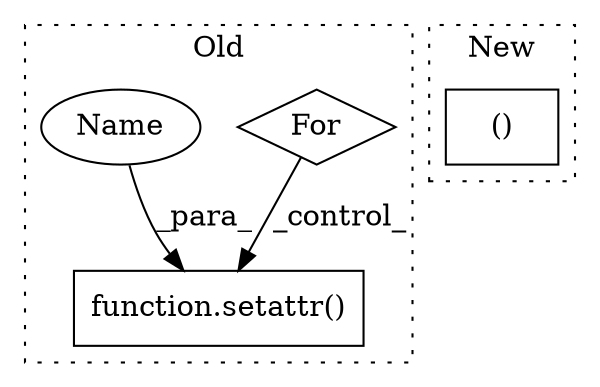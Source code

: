 digraph G {
subgraph cluster0 {
1 [label="function.setattr()" a="75" s="3261,3281" l="8,1" shape="box"];
3 [label="For" a="107" s="3207,3247" l="4,14" shape="diamond"];
4 [label="Name" a="87" s="3280" l="1" shape="ellipse"];
label = "Old";
style="dotted";
}
subgraph cluster1 {
2 [label="()" a="54" s="3357" l="11" shape="box"];
label = "New";
style="dotted";
}
3 -> 1 [label="_control_"];
4 -> 1 [label="_para_"];
}